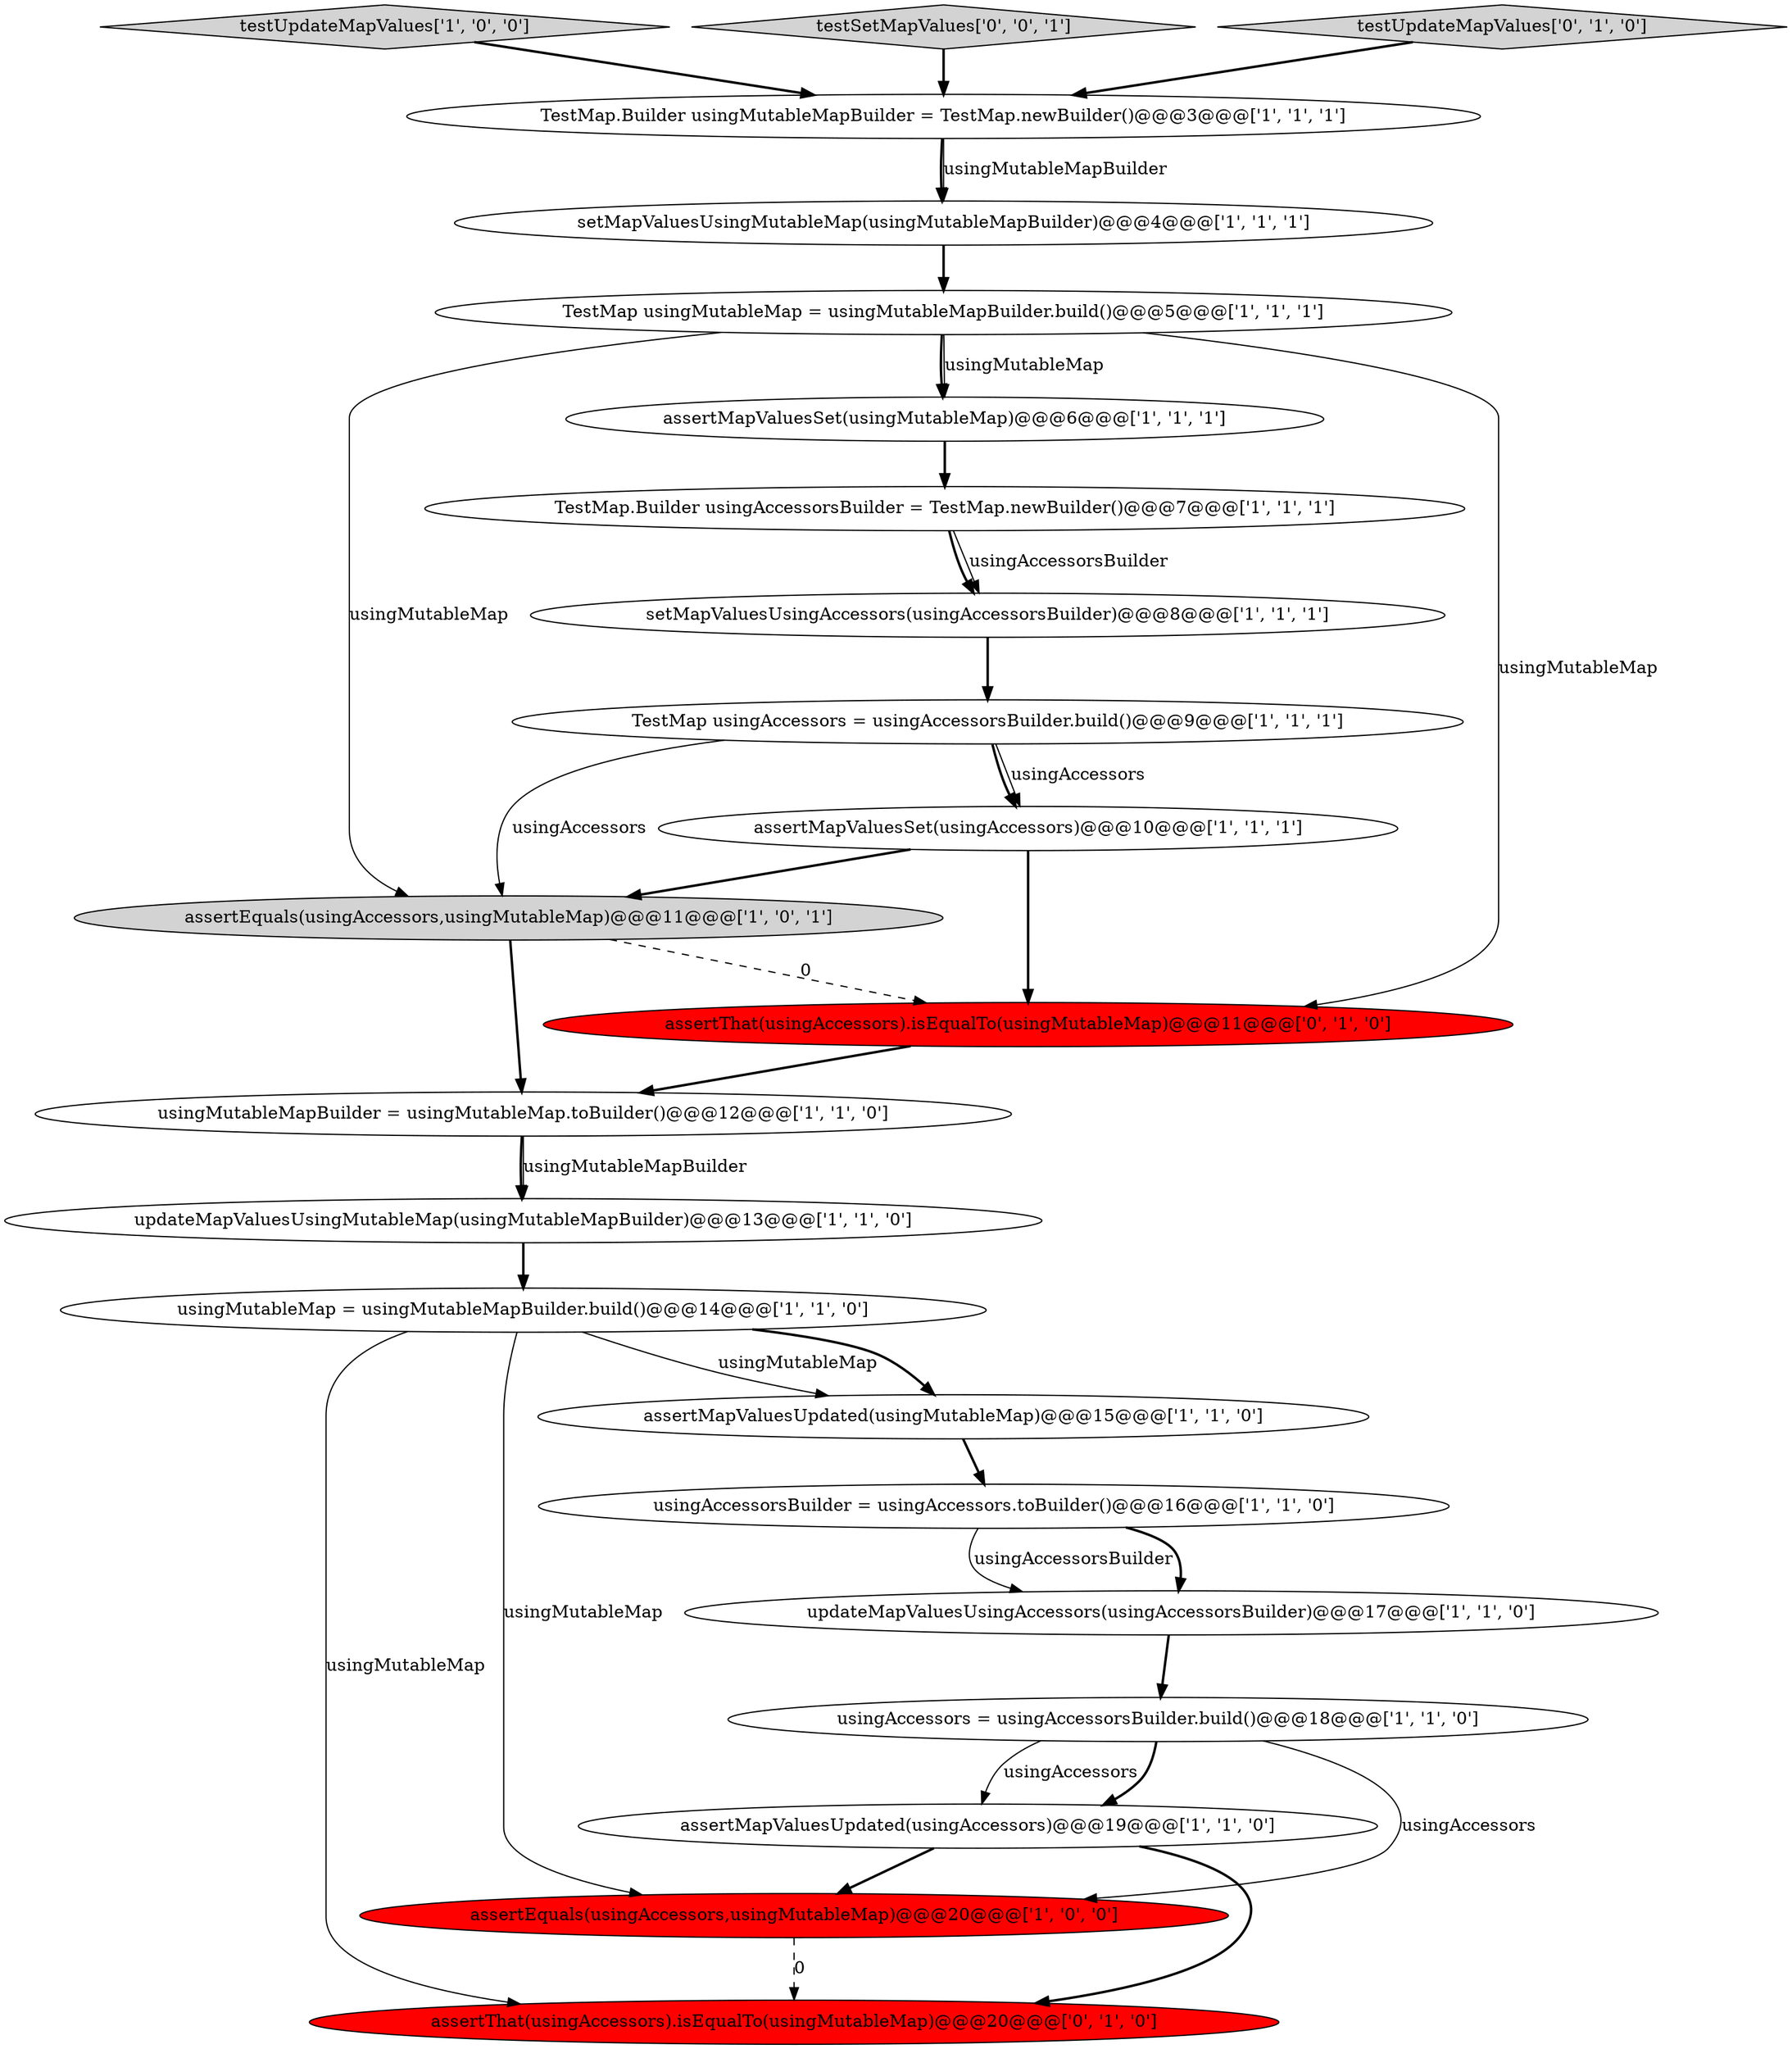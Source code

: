 digraph {
18 [style = filled, label = "testUpdateMapValues['1', '0', '0']", fillcolor = lightgray, shape = diamond image = "AAA0AAABBB1BBB"];
17 [style = filled, label = "setMapValuesUsingAccessors(usingAccessorsBuilder)@@@8@@@['1', '1', '1']", fillcolor = white, shape = ellipse image = "AAA0AAABBB1BBB"];
7 [style = filled, label = "updateMapValuesUsingMutableMap(usingMutableMapBuilder)@@@13@@@['1', '1', '0']", fillcolor = white, shape = ellipse image = "AAA0AAABBB1BBB"];
0 [style = filled, label = "setMapValuesUsingMutableMap(usingMutableMapBuilder)@@@4@@@['1', '1', '1']", fillcolor = white, shape = ellipse image = "AAA0AAABBB1BBB"];
10 [style = filled, label = "updateMapValuesUsingAccessors(usingAccessorsBuilder)@@@17@@@['1', '1', '0']", fillcolor = white, shape = ellipse image = "AAA0AAABBB1BBB"];
16 [style = filled, label = "assertMapValuesSet(usingMutableMap)@@@6@@@['1', '1', '1']", fillcolor = white, shape = ellipse image = "AAA0AAABBB1BBB"];
21 [style = filled, label = "assertThat(usingAccessors).isEqualTo(usingMutableMap)@@@11@@@['0', '1', '0']", fillcolor = red, shape = ellipse image = "AAA1AAABBB2BBB"];
9 [style = filled, label = "assertMapValuesUpdated(usingMutableMap)@@@15@@@['1', '1', '0']", fillcolor = white, shape = ellipse image = "AAA0AAABBB1BBB"];
12 [style = filled, label = "usingAccessorsBuilder = usingAccessors.toBuilder()@@@16@@@['1', '1', '0']", fillcolor = white, shape = ellipse image = "AAA0AAABBB1BBB"];
8 [style = filled, label = "usingAccessors = usingAccessorsBuilder.build()@@@18@@@['1', '1', '0']", fillcolor = white, shape = ellipse image = "AAA0AAABBB1BBB"];
1 [style = filled, label = "usingMutableMap = usingMutableMapBuilder.build()@@@14@@@['1', '1', '0']", fillcolor = white, shape = ellipse image = "AAA0AAABBB1BBB"];
13 [style = filled, label = "assertEquals(usingAccessors,usingMutableMap)@@@20@@@['1', '0', '0']", fillcolor = red, shape = ellipse image = "AAA1AAABBB1BBB"];
4 [style = filled, label = "TestMap.Builder usingAccessorsBuilder = TestMap.newBuilder()@@@7@@@['1', '1', '1']", fillcolor = white, shape = ellipse image = "AAA0AAABBB1BBB"];
3 [style = filled, label = "TestMap usingMutableMap = usingMutableMapBuilder.build()@@@5@@@['1', '1', '1']", fillcolor = white, shape = ellipse image = "AAA0AAABBB1BBB"];
5 [style = filled, label = "assertMapValuesUpdated(usingAccessors)@@@19@@@['1', '1', '0']", fillcolor = white, shape = ellipse image = "AAA0AAABBB1BBB"];
11 [style = filled, label = "assertEquals(usingAccessors,usingMutableMap)@@@11@@@['1', '0', '1']", fillcolor = lightgray, shape = ellipse image = "AAA0AAABBB1BBB"];
22 [style = filled, label = "testSetMapValues['0', '0', '1']", fillcolor = lightgray, shape = diamond image = "AAA0AAABBB3BBB"];
20 [style = filled, label = "testUpdateMapValues['0', '1', '0']", fillcolor = lightgray, shape = diamond image = "AAA0AAABBB2BBB"];
14 [style = filled, label = "TestMap usingAccessors = usingAccessorsBuilder.build()@@@9@@@['1', '1', '1']", fillcolor = white, shape = ellipse image = "AAA0AAABBB1BBB"];
2 [style = filled, label = "TestMap.Builder usingMutableMapBuilder = TestMap.newBuilder()@@@3@@@['1', '1', '1']", fillcolor = white, shape = ellipse image = "AAA0AAABBB1BBB"];
6 [style = filled, label = "assertMapValuesSet(usingAccessors)@@@10@@@['1', '1', '1']", fillcolor = white, shape = ellipse image = "AAA0AAABBB1BBB"];
15 [style = filled, label = "usingMutableMapBuilder = usingMutableMap.toBuilder()@@@12@@@['1', '1', '0']", fillcolor = white, shape = ellipse image = "AAA0AAABBB1BBB"];
19 [style = filled, label = "assertThat(usingAccessors).isEqualTo(usingMutableMap)@@@20@@@['0', '1', '0']", fillcolor = red, shape = ellipse image = "AAA1AAABBB2BBB"];
0->3 [style = bold, label=""];
1->9 [style = solid, label="usingMutableMap"];
7->1 [style = bold, label=""];
8->5 [style = solid, label="usingAccessors"];
4->17 [style = bold, label=""];
15->7 [style = bold, label=""];
22->2 [style = bold, label=""];
6->21 [style = bold, label=""];
21->15 [style = bold, label=""];
1->13 [style = solid, label="usingMutableMap"];
1->19 [style = solid, label="usingMutableMap"];
8->13 [style = solid, label="usingAccessors"];
3->16 [style = bold, label=""];
18->2 [style = bold, label=""];
13->19 [style = dashed, label="0"];
11->15 [style = bold, label=""];
3->11 [style = solid, label="usingMutableMap"];
1->9 [style = bold, label=""];
3->21 [style = solid, label="usingMutableMap"];
20->2 [style = bold, label=""];
5->19 [style = bold, label=""];
12->10 [style = solid, label="usingAccessorsBuilder"];
4->17 [style = solid, label="usingAccessorsBuilder"];
2->0 [style = bold, label=""];
12->10 [style = bold, label=""];
10->8 [style = bold, label=""];
8->5 [style = bold, label=""];
17->14 [style = bold, label=""];
6->11 [style = bold, label=""];
5->13 [style = bold, label=""];
3->16 [style = solid, label="usingMutableMap"];
14->11 [style = solid, label="usingAccessors"];
9->12 [style = bold, label=""];
16->4 [style = bold, label=""];
14->6 [style = solid, label="usingAccessors"];
14->6 [style = bold, label=""];
15->7 [style = solid, label="usingMutableMapBuilder"];
2->0 [style = solid, label="usingMutableMapBuilder"];
11->21 [style = dashed, label="0"];
}

